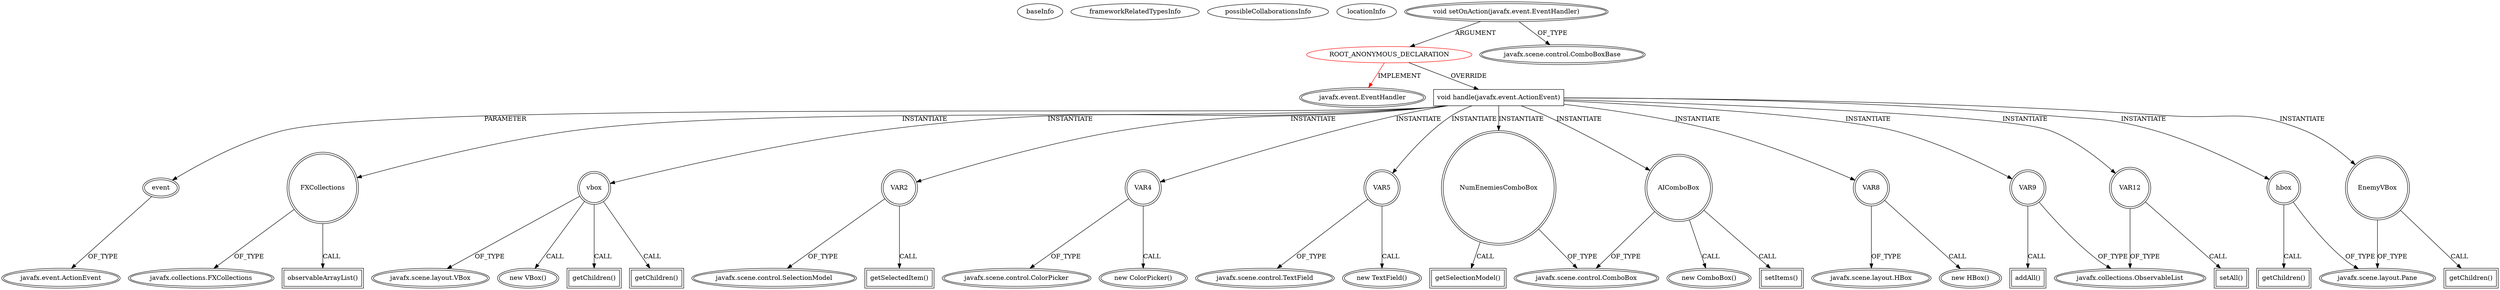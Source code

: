 digraph {
baseInfo[graphId=2647,category="extension_graph",isAnonymous=true,possibleRelation=false]
frameworkRelatedTypesInfo[0="javafx.event.EventHandler"]
possibleCollaborationsInfo[]
locationInfo[projectName="empollondefisica-PlanetGame",filePath="/empollondefisica-PlanetGame/PlanetGame-master/src/testing/Testing.java",contextSignature="void start(javafx.stage.Stage)",graphId="2647"]
0[label="ROOT_ANONYMOUS_DECLARATION",vertexType="ROOT_ANONYMOUS_DECLARATION",isFrameworkType=false,color=red]
1[label="javafx.event.EventHandler",vertexType="FRAMEWORK_INTERFACE_TYPE",isFrameworkType=true,peripheries=2]
2[label="void setOnAction(javafx.event.EventHandler)",vertexType="OUTSIDE_CALL",isFrameworkType=true,peripheries=2]
3[label="javafx.scene.control.ComboBoxBase",vertexType="FRAMEWORK_CLASS_TYPE",isFrameworkType=true,peripheries=2]
4[label="void handle(javafx.event.ActionEvent)",vertexType="OVERRIDING_METHOD_DECLARATION",isFrameworkType=false,shape=box]
5[label="event",vertexType="PARAMETER_DECLARATION",isFrameworkType=true,peripheries=2]
6[label="javafx.event.ActionEvent",vertexType="FRAMEWORK_CLASS_TYPE",isFrameworkType=true,peripheries=2]
7[label="FXCollections",vertexType="VARIABLE_EXPRESION",isFrameworkType=true,peripheries=2,shape=circle]
9[label="javafx.collections.FXCollections",vertexType="FRAMEWORK_CLASS_TYPE",isFrameworkType=true,peripheries=2]
8[label="observableArrayList()",vertexType="INSIDE_CALL",isFrameworkType=true,peripheries=2,shape=box]
11[label="vbox",vertexType="VARIABLE_EXPRESION",isFrameworkType=true,peripheries=2,shape=circle]
12[label="javafx.scene.layout.VBox",vertexType="FRAMEWORK_CLASS_TYPE",isFrameworkType=true,peripheries=2]
10[label="new VBox()",vertexType="CONSTRUCTOR_CALL",isFrameworkType=true,peripheries=2]
13[label="VAR2",vertexType="VARIABLE_EXPRESION",isFrameworkType=true,peripheries=2,shape=circle]
15[label="javafx.scene.control.SelectionModel",vertexType="FRAMEWORK_CLASS_TYPE",isFrameworkType=true,peripheries=2]
14[label="getSelectedItem()",vertexType="INSIDE_CALL",isFrameworkType=true,peripheries=2,shape=box]
16[label="NumEnemiesComboBox",vertexType="VARIABLE_EXPRESION",isFrameworkType=true,peripheries=2,shape=circle]
18[label="javafx.scene.control.ComboBox",vertexType="FRAMEWORK_CLASS_TYPE",isFrameworkType=true,peripheries=2]
17[label="getSelectionModel()",vertexType="INSIDE_CALL",isFrameworkType=true,peripheries=2,shape=box]
20[label="VAR4",vertexType="VARIABLE_EXPRESION",isFrameworkType=true,peripheries=2,shape=circle]
21[label="javafx.scene.control.ColorPicker",vertexType="FRAMEWORK_CLASS_TYPE",isFrameworkType=true,peripheries=2]
19[label="new ColorPicker()",vertexType="CONSTRUCTOR_CALL",isFrameworkType=true,peripheries=2]
23[label="VAR5",vertexType="VARIABLE_EXPRESION",isFrameworkType=true,peripheries=2,shape=circle]
24[label="javafx.scene.control.TextField",vertexType="FRAMEWORK_CLASS_TYPE",isFrameworkType=true,peripheries=2]
22[label="new TextField()",vertexType="CONSTRUCTOR_CALL",isFrameworkType=true,peripheries=2]
26[label="AIComboBox",vertexType="VARIABLE_EXPRESION",isFrameworkType=true,peripheries=2,shape=circle]
25[label="new ComboBox()",vertexType="CONSTRUCTOR_CALL",isFrameworkType=true,peripheries=2]
29[label="setItems()",vertexType="INSIDE_CALL",isFrameworkType=true,peripheries=2,shape=box]
31[label="VAR8",vertexType="VARIABLE_EXPRESION",isFrameworkType=true,peripheries=2,shape=circle]
32[label="javafx.scene.layout.HBox",vertexType="FRAMEWORK_CLASS_TYPE",isFrameworkType=true,peripheries=2]
30[label="new HBox()",vertexType="CONSTRUCTOR_CALL",isFrameworkType=true,peripheries=2]
33[label="VAR9",vertexType="VARIABLE_EXPRESION",isFrameworkType=true,peripheries=2,shape=circle]
35[label="javafx.collections.ObservableList",vertexType="FRAMEWORK_INTERFACE_TYPE",isFrameworkType=true,peripheries=2]
34[label="addAll()",vertexType="INSIDE_CALL",isFrameworkType=true,peripheries=2,shape=box]
36[label="hbox",vertexType="VARIABLE_EXPRESION",isFrameworkType=true,peripheries=2,shape=circle]
38[label="javafx.scene.layout.Pane",vertexType="FRAMEWORK_CLASS_TYPE",isFrameworkType=true,peripheries=2]
37[label="getChildren()",vertexType="INSIDE_CALL",isFrameworkType=true,peripheries=2,shape=box]
40[label="getChildren()",vertexType="INSIDE_CALL",isFrameworkType=true,peripheries=2,shape=box]
41[label="VAR12",vertexType="VARIABLE_EXPRESION",isFrameworkType=true,peripheries=2,shape=circle]
42[label="setAll()",vertexType="INSIDE_CALL",isFrameworkType=true,peripheries=2,shape=box]
44[label="EnemyVBox",vertexType="VARIABLE_EXPRESION",isFrameworkType=true,peripheries=2,shape=circle]
45[label="getChildren()",vertexType="INSIDE_CALL",isFrameworkType=true,peripheries=2,shape=box]
48[label="getChildren()",vertexType="INSIDE_CALL",isFrameworkType=true,peripheries=2,shape=box]
0->1[label="IMPLEMENT",color=red]
2->0[label="ARGUMENT"]
2->3[label="OF_TYPE"]
0->4[label="OVERRIDE"]
5->6[label="OF_TYPE"]
4->5[label="PARAMETER"]
4->7[label="INSTANTIATE"]
7->9[label="OF_TYPE"]
7->8[label="CALL"]
4->11[label="INSTANTIATE"]
11->12[label="OF_TYPE"]
11->10[label="CALL"]
4->13[label="INSTANTIATE"]
13->15[label="OF_TYPE"]
13->14[label="CALL"]
4->16[label="INSTANTIATE"]
16->18[label="OF_TYPE"]
16->17[label="CALL"]
4->20[label="INSTANTIATE"]
20->21[label="OF_TYPE"]
20->19[label="CALL"]
4->23[label="INSTANTIATE"]
23->24[label="OF_TYPE"]
23->22[label="CALL"]
4->26[label="INSTANTIATE"]
26->18[label="OF_TYPE"]
26->25[label="CALL"]
26->29[label="CALL"]
4->31[label="INSTANTIATE"]
31->32[label="OF_TYPE"]
31->30[label="CALL"]
4->33[label="INSTANTIATE"]
33->35[label="OF_TYPE"]
33->34[label="CALL"]
4->36[label="INSTANTIATE"]
36->38[label="OF_TYPE"]
36->37[label="CALL"]
11->40[label="CALL"]
4->41[label="INSTANTIATE"]
41->35[label="OF_TYPE"]
41->42[label="CALL"]
4->44[label="INSTANTIATE"]
44->38[label="OF_TYPE"]
44->45[label="CALL"]
11->48[label="CALL"]
}
